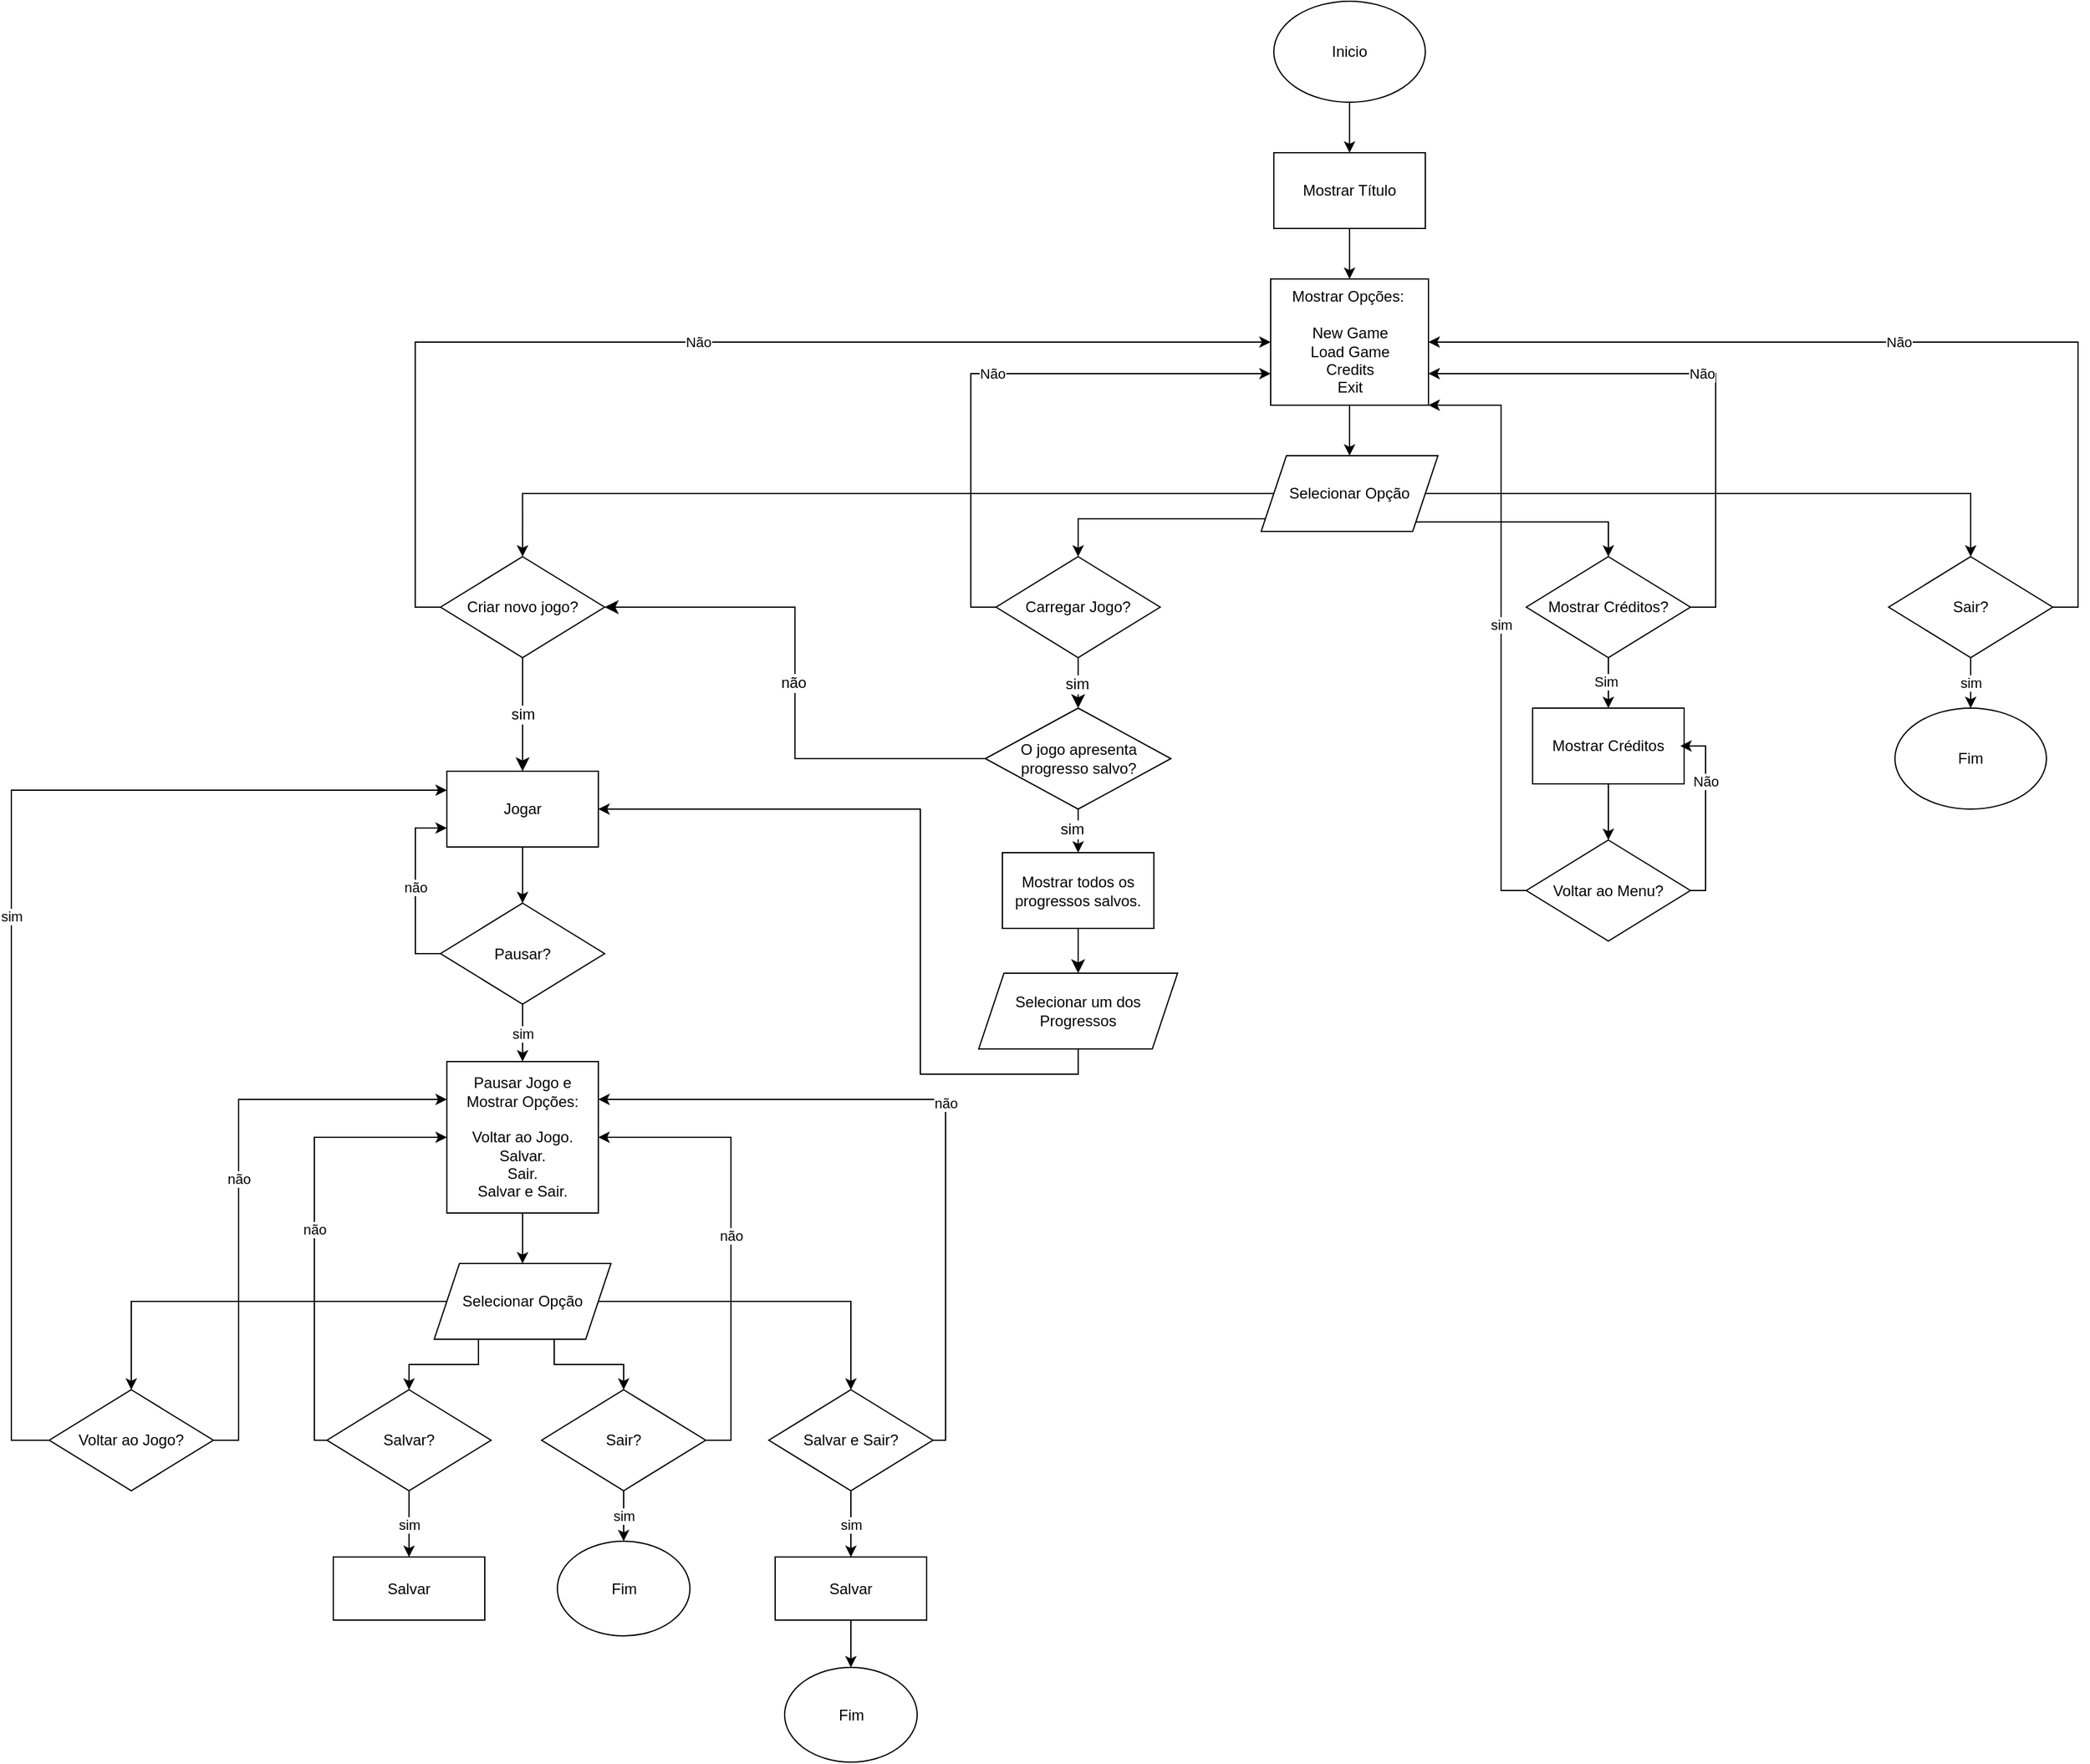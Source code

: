 <mxfile version="24.2.0" type="github">
  <diagram name="Page-1" id="WxHSlVrrccDbhy-CtQRo">
    <mxGraphModel dx="1801" dy="415" grid="1" gridSize="10" guides="1" tooltips="1" connect="1" arrows="1" fold="1" page="1" pageScale="1" pageWidth="827" pageHeight="1169" math="0" shadow="0">
      <root>
        <mxCell id="0" />
        <mxCell id="1" parent="0" />
        <mxCell id="YspUFZVMCCBwBX6qZ45Q-14" style="edgeStyle=orthogonalEdgeStyle;rounded=0;orthogonalLoop=1;jettySize=auto;html=1;exitX=0.5;exitY=1;exitDx=0;exitDy=0;entryX=0.5;entryY=0;entryDx=0;entryDy=0;" parent="1" source="YspUFZVMCCBwBX6qZ45Q-1" target="YspUFZVMCCBwBX6qZ45Q-3" edge="1">
          <mxGeometry relative="1" as="geometry" />
        </mxCell>
        <mxCell id="YspUFZVMCCBwBX6qZ45Q-1" value="Inicio" style="ellipse;whiteSpace=wrap;html=1;" parent="1" vertex="1">
          <mxGeometry x="340" width="120" height="80" as="geometry" />
        </mxCell>
        <mxCell id="YspUFZVMCCBwBX6qZ45Q-11" value="Não" style="edgeStyle=orthogonalEdgeStyle;rounded=0;orthogonalLoop=1;jettySize=auto;html=1;exitX=1;exitY=0.5;exitDx=0;exitDy=0;entryX=1;entryY=0.5;entryDx=0;entryDy=0;" parent="1" source="YspUFZVMCCBwBX6qZ45Q-2" target="YspUFZVMCCBwBX6qZ45Q-4" edge="1">
          <mxGeometry relative="1" as="geometry" />
        </mxCell>
        <mxCell id="YspUFZVMCCBwBX6qZ45Q-13" value="sim" style="edgeStyle=orthogonalEdgeStyle;rounded=0;orthogonalLoop=1;jettySize=auto;html=1;exitX=0.5;exitY=1;exitDx=0;exitDy=0;entryX=0.5;entryY=0;entryDx=0;entryDy=0;" parent="1" source="YspUFZVMCCBwBX6qZ45Q-2" target="YspUFZVMCCBwBX6qZ45Q-12" edge="1">
          <mxGeometry relative="1" as="geometry" />
        </mxCell>
        <mxCell id="YspUFZVMCCBwBX6qZ45Q-2" value="Sair?" style="rhombus;whiteSpace=wrap;html=1;" parent="1" vertex="1">
          <mxGeometry x="827" y="440" width="130" height="80" as="geometry" />
        </mxCell>
        <mxCell id="YspUFZVMCCBwBX6qZ45Q-15" style="edgeStyle=orthogonalEdgeStyle;rounded=0;orthogonalLoop=1;jettySize=auto;html=1;exitX=0.5;exitY=1;exitDx=0;exitDy=0;entryX=0.5;entryY=0;entryDx=0;entryDy=0;" parent="1" source="YspUFZVMCCBwBX6qZ45Q-3" target="YspUFZVMCCBwBX6qZ45Q-4" edge="1">
          <mxGeometry relative="1" as="geometry" />
        </mxCell>
        <mxCell id="YspUFZVMCCBwBX6qZ45Q-3" value="Mostrar Título" style="rounded=0;whiteSpace=wrap;html=1;" parent="1" vertex="1">
          <mxGeometry x="340" y="120" width="120" height="60" as="geometry" />
        </mxCell>
        <mxCell id="YspUFZVMCCBwBX6qZ45Q-32" style="edgeStyle=orthogonalEdgeStyle;rounded=0;orthogonalLoop=1;jettySize=auto;html=1;entryX=0.5;entryY=0;entryDx=0;entryDy=0;" parent="1" source="YspUFZVMCCBwBX6qZ45Q-4" target="YspUFZVMCCBwBX6qZ45Q-29" edge="1">
          <mxGeometry relative="1" as="geometry" />
        </mxCell>
        <mxCell id="YspUFZVMCCBwBX6qZ45Q-4" value="&lt;span style=&quot;background-color: initial;&quot;&gt;Mostrar Opções:&amp;nbsp;&lt;/span&gt;&lt;div&gt;&lt;br&gt;&lt;span style=&quot;background-color: initial;&quot;&gt;New Game&lt;/span&gt;&lt;br&gt;&lt;span style=&quot;background-color: initial;&quot;&gt;Load Game&lt;/span&gt;&lt;br&gt;&lt;span style=&quot;background-color: initial;&quot;&gt;Credits&lt;/span&gt;&lt;br&gt;&lt;span style=&quot;background-color: initial;&quot;&gt;Exit&lt;/span&gt;&lt;br&gt;&lt;/div&gt;" style="rounded=0;whiteSpace=wrap;html=1;align=center;" parent="1" vertex="1">
          <mxGeometry x="337.5" y="220" width="125" height="100" as="geometry" />
        </mxCell>
        <mxCell id="YspUFZVMCCBwBX6qZ45Q-10" value="Não" style="edgeStyle=orthogonalEdgeStyle;rounded=0;orthogonalLoop=1;jettySize=auto;html=1;exitX=1;exitY=0.5;exitDx=0;exitDy=0;entryX=1;entryY=0.75;entryDx=0;entryDy=0;" parent="1" source="YspUFZVMCCBwBX6qZ45Q-5" target="YspUFZVMCCBwBX6qZ45Q-4" edge="1">
          <mxGeometry relative="1" as="geometry" />
        </mxCell>
        <mxCell id="YspUFZVMCCBwBX6qZ45Q-18" style="edgeStyle=orthogonalEdgeStyle;rounded=0;orthogonalLoop=1;jettySize=auto;html=1;exitX=0.5;exitY=1;exitDx=0;exitDy=0;entryX=0.5;entryY=0;entryDx=0;entryDy=0;" parent="1" source="YspUFZVMCCBwBX6qZ45Q-5" target="YspUFZVMCCBwBX6qZ45Q-16" edge="1">
          <mxGeometry relative="1" as="geometry" />
        </mxCell>
        <mxCell id="YspUFZVMCCBwBX6qZ45Q-19" value="Sim" style="edgeLabel;html=1;align=center;verticalAlign=middle;resizable=0;points=[];" parent="YspUFZVMCCBwBX6qZ45Q-18" vertex="1" connectable="0">
          <mxGeometry x="-0.012" y="-1" relative="1" as="geometry">
            <mxPoint x="-1" y="-1" as="offset" />
          </mxGeometry>
        </mxCell>
        <mxCell id="YspUFZVMCCBwBX6qZ45Q-5" value="Mostrar Créditos?" style="rhombus;whiteSpace=wrap;html=1;" parent="1" vertex="1">
          <mxGeometry x="540" y="440" width="130" height="80" as="geometry" />
        </mxCell>
        <mxCell id="YspUFZVMCCBwBX6qZ45Q-9" value="Não" style="edgeStyle=orthogonalEdgeStyle;rounded=0;orthogonalLoop=1;jettySize=auto;html=1;exitX=0;exitY=0.5;exitDx=0;exitDy=0;entryX=0;entryY=0.75;entryDx=0;entryDy=0;" parent="1" source="YspUFZVMCCBwBX6qZ45Q-6" target="YspUFZVMCCBwBX6qZ45Q-4" edge="1">
          <mxGeometry relative="1" as="geometry" />
        </mxCell>
        <mxCell id="FCq9dhyRl8vlBRg7iOSl-1" style="edgeStyle=none;curved=1;rounded=0;orthogonalLoop=1;jettySize=auto;html=1;fontSize=12;startSize=8;endSize=8;" parent="1" source="YspUFZVMCCBwBX6qZ45Q-6" target="YspUFZVMCCBwBX6qZ45Q-25" edge="1">
          <mxGeometry relative="1" as="geometry" />
        </mxCell>
        <mxCell id="FCq9dhyRl8vlBRg7iOSl-2" value="sim" style="edgeLabel;html=1;align=center;verticalAlign=middle;resizable=0;points=[];fontSize=12;" parent="FCq9dhyRl8vlBRg7iOSl-1" vertex="1" connectable="0">
          <mxGeometry x="0.058" y="-1" relative="1" as="geometry">
            <mxPoint as="offset" />
          </mxGeometry>
        </mxCell>
        <mxCell id="YspUFZVMCCBwBX6qZ45Q-6" value="Carregar Jogo?" style="rhombus;whiteSpace=wrap;html=1;" parent="1" vertex="1">
          <mxGeometry x="120" y="440" width="130" height="80" as="geometry" />
        </mxCell>
        <mxCell id="YspUFZVMCCBwBX6qZ45Q-8" value="Não" style="edgeStyle=orthogonalEdgeStyle;rounded=0;orthogonalLoop=1;jettySize=auto;html=1;exitX=0;exitY=0.5;exitDx=0;exitDy=0;entryX=0;entryY=0.5;entryDx=0;entryDy=0;" parent="1" source="YspUFZVMCCBwBX6qZ45Q-7" target="YspUFZVMCCBwBX6qZ45Q-4" edge="1">
          <mxGeometry relative="1" as="geometry">
            <mxPoint x="310" y="300" as="targetPoint" />
          </mxGeometry>
        </mxCell>
        <mxCell id="FCq9dhyRl8vlBRg7iOSl-7" value="sim" style="edgeStyle=none;curved=1;rounded=0;orthogonalLoop=1;jettySize=auto;html=1;entryX=0.5;entryY=0;entryDx=0;entryDy=0;fontSize=12;startSize=8;endSize=8;" parent="1" source="YspUFZVMCCBwBX6qZ45Q-7" target="FCq9dhyRl8vlBRg7iOSl-6" edge="1">
          <mxGeometry relative="1" as="geometry" />
        </mxCell>
        <mxCell id="YspUFZVMCCBwBX6qZ45Q-12" value="Fim" style="ellipse;whiteSpace=wrap;html=1;" parent="1" vertex="1">
          <mxGeometry x="832" y="560" width="120" height="80" as="geometry" />
        </mxCell>
        <mxCell id="YspUFZVMCCBwBX6qZ45Q-21" style="edgeStyle=orthogonalEdgeStyle;rounded=0;orthogonalLoop=1;jettySize=auto;html=1;exitX=0.5;exitY=1;exitDx=0;exitDy=0;entryX=0.5;entryY=0;entryDx=0;entryDy=0;" parent="1" source="YspUFZVMCCBwBX6qZ45Q-16" target="YspUFZVMCCBwBX6qZ45Q-17" edge="1">
          <mxGeometry relative="1" as="geometry" />
        </mxCell>
        <mxCell id="YspUFZVMCCBwBX6qZ45Q-16" value="Mostrar Créditos" style="rounded=0;whiteSpace=wrap;html=1;" parent="1" vertex="1">
          <mxGeometry x="545" y="560" width="120" height="60" as="geometry" />
        </mxCell>
        <mxCell id="YspUFZVMCCBwBX6qZ45Q-22" value="Não" style="edgeStyle=orthogonalEdgeStyle;rounded=0;orthogonalLoop=1;jettySize=auto;html=1;exitX=1;exitY=0.5;exitDx=0;exitDy=0;" parent="1" source="YspUFZVMCCBwBX6qZ45Q-17" edge="1">
          <mxGeometry x="0.35" relative="1" as="geometry">
            <mxPoint x="662" y="590" as="targetPoint" />
            <Array as="points">
              <mxPoint x="682" y="705" />
              <mxPoint x="682" y="590" />
            </Array>
            <mxPoint as="offset" />
          </mxGeometry>
        </mxCell>
        <mxCell id="YspUFZVMCCBwBX6qZ45Q-30" value="sim" style="edgeStyle=orthogonalEdgeStyle;rounded=0;orthogonalLoop=1;jettySize=auto;html=1;entryX=1;entryY=1;entryDx=0;entryDy=0;" parent="1" source="YspUFZVMCCBwBX6qZ45Q-17" target="YspUFZVMCCBwBX6qZ45Q-4" edge="1">
          <mxGeometry relative="1" as="geometry">
            <Array as="points">
              <mxPoint x="520" y="705" />
              <mxPoint x="520" y="320" />
            </Array>
          </mxGeometry>
        </mxCell>
        <mxCell id="YspUFZVMCCBwBX6qZ45Q-17" value="Voltar ao Menu?" style="rhombus;whiteSpace=wrap;html=1;" parent="1" vertex="1">
          <mxGeometry x="540" y="664.5" width="130" height="80" as="geometry" />
        </mxCell>
        <mxCell id="FCq9dhyRl8vlBRg7iOSl-15" style="edgeStyle=none;curved=1;rounded=0;orthogonalLoop=1;jettySize=auto;html=1;entryX=0.5;entryY=0;entryDx=0;entryDy=0;fontSize=12;startSize=8;endSize=8;" parent="1" source="YspUFZVMCCBwBX6qZ45Q-24" target="YspUFZVMCCBwBX6qZ45Q-34" edge="1">
          <mxGeometry relative="1" as="geometry" />
        </mxCell>
        <mxCell id="YspUFZVMCCBwBX6qZ45Q-24" value="Mostrar todos os progressos salvos." style="rounded=0;whiteSpace=wrap;html=1;" parent="1" vertex="1">
          <mxGeometry x="125" y="674.5" width="120" height="60" as="geometry" />
        </mxCell>
        <mxCell id="YspUFZVMCCBwBX6qZ45Q-27" style="edgeStyle=orthogonalEdgeStyle;rounded=0;orthogonalLoop=1;jettySize=auto;html=1;entryX=0.5;entryY=0;entryDx=0;entryDy=0;" parent="1" source="YspUFZVMCCBwBX6qZ45Q-25" target="YspUFZVMCCBwBX6qZ45Q-24" edge="1">
          <mxGeometry relative="1" as="geometry" />
        </mxCell>
        <mxCell id="FCq9dhyRl8vlBRg7iOSl-3" value="sim" style="edgeLabel;html=1;align=center;verticalAlign=middle;resizable=0;points=[];fontSize=12;" parent="YspUFZVMCCBwBX6qZ45Q-27" vertex="1" connectable="0">
          <mxGeometry x="0.051" y="5" relative="1" as="geometry">
            <mxPoint as="offset" />
          </mxGeometry>
        </mxCell>
        <mxCell id="FCq9dhyRl8vlBRg7iOSl-13" value="não&amp;nbsp;" style="edgeStyle=orthogonalEdgeStyle;rounded=0;orthogonalLoop=1;jettySize=auto;html=1;entryX=1;entryY=0.5;entryDx=0;entryDy=0;fontSize=12;startSize=8;endSize=8;" parent="1" source="YspUFZVMCCBwBX6qZ45Q-25" target="YspUFZVMCCBwBX6qZ45Q-7" edge="1">
          <mxGeometry relative="1" as="geometry">
            <mxPoint x="200" y="600" as="sourcePoint" />
          </mxGeometry>
        </mxCell>
        <mxCell id="YspUFZVMCCBwBX6qZ45Q-31" style="edgeStyle=orthogonalEdgeStyle;rounded=0;orthogonalLoop=1;jettySize=auto;html=1;exitX=0;exitY=0.5;exitDx=0;exitDy=0;entryX=0.5;entryY=0;entryDx=0;entryDy=0;" parent="1" source="YspUFZVMCCBwBX6qZ45Q-29" target="YspUFZVMCCBwBX6qZ45Q-7" edge="1">
          <mxGeometry relative="1" as="geometry">
            <Array as="points">
              <mxPoint x="-255" y="390" />
            </Array>
          </mxGeometry>
        </mxCell>
        <mxCell id="YspUFZVMCCBwBX6qZ45Q-33" style="edgeStyle=orthogonalEdgeStyle;rounded=0;orthogonalLoop=1;jettySize=auto;html=1;exitX=0;exitY=0.75;exitDx=0;exitDy=0;entryX=0.5;entryY=0;entryDx=0;entryDy=0;" parent="1" source="YspUFZVMCCBwBX6qZ45Q-29" target="YspUFZVMCCBwBX6qZ45Q-6" edge="1">
          <mxGeometry relative="1" as="geometry">
            <Array as="points">
              <mxPoint x="335" y="410" />
              <mxPoint x="185" y="410" />
            </Array>
          </mxGeometry>
        </mxCell>
        <mxCell id="YspUFZVMCCBwBX6qZ45Q-35" style="edgeStyle=orthogonalEdgeStyle;rounded=0;orthogonalLoop=1;jettySize=auto;html=1;entryX=0.5;entryY=0;entryDx=0;entryDy=0;exitX=1;exitY=1;exitDx=0;exitDy=0;" parent="1" source="YspUFZVMCCBwBX6qZ45Q-29" target="YspUFZVMCCBwBX6qZ45Q-5" edge="1">
          <mxGeometry relative="1" as="geometry" />
        </mxCell>
        <mxCell id="YspUFZVMCCBwBX6qZ45Q-36" style="edgeStyle=orthogonalEdgeStyle;rounded=0;orthogonalLoop=1;jettySize=auto;html=1;exitX=1;exitY=0.5;exitDx=0;exitDy=0;entryX=0.5;entryY=0;entryDx=0;entryDy=0;" parent="1" source="YspUFZVMCCBwBX6qZ45Q-29" target="YspUFZVMCCBwBX6qZ45Q-2" edge="1">
          <mxGeometry relative="1" as="geometry" />
        </mxCell>
        <mxCell id="YspUFZVMCCBwBX6qZ45Q-29" value="Selecionar Opção" style="shape=parallelogram;perimeter=parallelogramPerimeter;whiteSpace=wrap;html=1;fixedSize=1;" parent="1" vertex="1">
          <mxGeometry x="330" y="360" width="140" height="60" as="geometry" />
        </mxCell>
        <mxCell id="f6sVQq6hYeBipfgY6K42-18" style="edgeStyle=orthogonalEdgeStyle;rounded=0;orthogonalLoop=1;jettySize=auto;html=1;entryX=1;entryY=0.5;entryDx=0;entryDy=0;" edge="1" parent="1" source="YspUFZVMCCBwBX6qZ45Q-34" target="FCq9dhyRl8vlBRg7iOSl-6">
          <mxGeometry relative="1" as="geometry">
            <Array as="points">
              <mxPoint x="185" y="850" />
              <mxPoint x="60" y="850" />
              <mxPoint x="60" y="640" />
            </Array>
          </mxGeometry>
        </mxCell>
        <mxCell id="YspUFZVMCCBwBX6qZ45Q-34" value="Selecionar um dos Progressos" style="shape=parallelogram;perimeter=parallelogramPerimeter;whiteSpace=wrap;html=1;fixedSize=1;" parent="1" vertex="1">
          <mxGeometry x="106.25" y="770" width="157.5" height="60" as="geometry" />
        </mxCell>
        <mxCell id="f6sVQq6hYeBipfgY6K42-2" style="edgeStyle=orthogonalEdgeStyle;rounded=0;orthogonalLoop=1;jettySize=auto;html=1;entryX=0.5;entryY=0;entryDx=0;entryDy=0;" edge="1" parent="1" source="FCq9dhyRl8vlBRg7iOSl-6" target="f6sVQq6hYeBipfgY6K42-1">
          <mxGeometry relative="1" as="geometry" />
        </mxCell>
        <mxCell id="FCq9dhyRl8vlBRg7iOSl-6" value="Jogar" style="rounded=0;whiteSpace=wrap;html=1;" parent="1" vertex="1">
          <mxGeometry x="-315.06" y="610" width="120" height="60" as="geometry" />
        </mxCell>
        <mxCell id="YspUFZVMCCBwBX6qZ45Q-7" value="Criar novo jogo?" style="rhombus;whiteSpace=wrap;html=1;direction=east;" parent="1" vertex="1">
          <mxGeometry x="-320.06" y="440" width="130" height="80" as="geometry" />
        </mxCell>
        <mxCell id="FCq9dhyRl8vlBRg7iOSl-11" style="edgeStyle=none;curved=1;rounded=0;orthogonalLoop=1;jettySize=auto;html=1;entryX=0;entryY=0.5;entryDx=0;entryDy=0;fontSize=12;startSize=8;endSize=8;" parent="1" source="YspUFZVMCCBwBX6qZ45Q-25" target="YspUFZVMCCBwBX6qZ45Q-25" edge="1">
          <mxGeometry relative="1" as="geometry" />
        </mxCell>
        <mxCell id="FCq9dhyRl8vlBRg7iOSl-17" value="" style="edgeStyle=orthogonalEdgeStyle;rounded=0;orthogonalLoop=1;jettySize=auto;html=1;entryX=1;entryY=0.5;entryDx=0;entryDy=0;fontSize=12;startSize=8;endSize=8;" parent="1" target="YspUFZVMCCBwBX6qZ45Q-25" edge="1">
          <mxGeometry relative="1" as="geometry">
            <mxPoint x="200" y="600" as="sourcePoint" />
            <mxPoint x="-50" y="480" as="targetPoint" />
          </mxGeometry>
        </mxCell>
        <mxCell id="YspUFZVMCCBwBX6qZ45Q-25" value="O jogo apresenta progresso salvo?" style="rhombus;whiteSpace=wrap;html=1;" parent="1" vertex="1">
          <mxGeometry x="111.5" y="560" width="147" height="80" as="geometry" />
        </mxCell>
        <mxCell id="f6sVQq6hYeBipfgY6K42-5" value="sim" style="edgeStyle=orthogonalEdgeStyle;rounded=0;orthogonalLoop=1;jettySize=auto;html=1;entryX=0.5;entryY=0;entryDx=0;entryDy=0;" edge="1" parent="1" source="f6sVQq6hYeBipfgY6K42-1" target="f6sVQq6hYeBipfgY6K42-4">
          <mxGeometry relative="1" as="geometry" />
        </mxCell>
        <mxCell id="f6sVQq6hYeBipfgY6K42-24" value="não" style="edgeStyle=orthogonalEdgeStyle;rounded=0;orthogonalLoop=1;jettySize=auto;html=1;entryX=0;entryY=0.75;entryDx=0;entryDy=0;" edge="1" parent="1" source="f6sVQq6hYeBipfgY6K42-1" target="FCq9dhyRl8vlBRg7iOSl-6">
          <mxGeometry relative="1" as="geometry">
            <Array as="points">
              <mxPoint x="-340" y="755" />
              <mxPoint x="-340" y="655" />
            </Array>
          </mxGeometry>
        </mxCell>
        <mxCell id="f6sVQq6hYeBipfgY6K42-1" value="Pausar?" style="rhombus;whiteSpace=wrap;html=1;direction=east;" vertex="1" parent="1">
          <mxGeometry x="-320.06" y="714.5" width="130" height="80" as="geometry" />
        </mxCell>
        <mxCell id="f6sVQq6hYeBipfgY6K42-11" style="edgeStyle=orthogonalEdgeStyle;rounded=0;orthogonalLoop=1;jettySize=auto;html=1;entryX=0.5;entryY=0;entryDx=0;entryDy=0;" edge="1" parent="1" source="f6sVQq6hYeBipfgY6K42-4" target="f6sVQq6hYeBipfgY6K42-10">
          <mxGeometry relative="1" as="geometry" />
        </mxCell>
        <mxCell id="f6sVQq6hYeBipfgY6K42-4" value="Pausar Jogo e Mostrar Opções:&lt;div&gt;&lt;br&gt;&lt;/div&gt;&lt;div&gt;Voltar ao Jogo.&lt;/div&gt;&lt;div&gt;Salvar.&lt;/div&gt;&lt;div&gt;Sair.&lt;/div&gt;&lt;div&gt;Salvar e Sair.&lt;/div&gt;" style="rounded=0;whiteSpace=wrap;html=1;" vertex="1" parent="1">
          <mxGeometry x="-315.06" y="840" width="120" height="120" as="geometry" />
        </mxCell>
        <mxCell id="f6sVQq6hYeBipfgY6K42-23" value="não" style="edgeStyle=orthogonalEdgeStyle;rounded=0;orthogonalLoop=1;jettySize=auto;html=1;entryX=0;entryY=0.25;entryDx=0;entryDy=0;" edge="1" parent="1" source="f6sVQq6hYeBipfgY6K42-6" target="f6sVQq6hYeBipfgY6K42-4">
          <mxGeometry relative="1" as="geometry">
            <Array as="points">
              <mxPoint x="-480" y="1140" />
              <mxPoint x="-480" y="870" />
            </Array>
          </mxGeometry>
        </mxCell>
        <mxCell id="f6sVQq6hYeBipfgY6K42-25" value="sim" style="edgeStyle=orthogonalEdgeStyle;rounded=0;orthogonalLoop=1;jettySize=auto;html=1;entryX=0;entryY=0.25;entryDx=0;entryDy=0;" edge="1" parent="1" source="f6sVQq6hYeBipfgY6K42-6" target="FCq9dhyRl8vlBRg7iOSl-6">
          <mxGeometry relative="1" as="geometry">
            <Array as="points">
              <mxPoint x="-660" y="1140" />
              <mxPoint x="-660" y="625" />
            </Array>
          </mxGeometry>
        </mxCell>
        <mxCell id="f6sVQq6hYeBipfgY6K42-6" value="Voltar ao Jogo?" style="rhombus;whiteSpace=wrap;html=1;direction=east;" vertex="1" parent="1">
          <mxGeometry x="-630" y="1100" width="130" height="80" as="geometry" />
        </mxCell>
        <mxCell id="f6sVQq6hYeBipfgY6K42-20" value="sim" style="edgeStyle=orthogonalEdgeStyle;rounded=0;orthogonalLoop=1;jettySize=auto;html=1;entryX=0.5;entryY=0;entryDx=0;entryDy=0;" edge="1" parent="1" source="f6sVQq6hYeBipfgY6K42-7" target="f6sVQq6hYeBipfgY6K42-19">
          <mxGeometry relative="1" as="geometry" />
        </mxCell>
        <mxCell id="f6sVQq6hYeBipfgY6K42-21" value="não" style="edgeStyle=orthogonalEdgeStyle;rounded=0;orthogonalLoop=1;jettySize=auto;html=1;entryX=0;entryY=0.5;entryDx=0;entryDy=0;" edge="1" parent="1" source="f6sVQq6hYeBipfgY6K42-7" target="f6sVQq6hYeBipfgY6K42-4">
          <mxGeometry relative="1" as="geometry">
            <Array as="points">
              <mxPoint x="-420" y="1140" />
              <mxPoint x="-420" y="900" />
            </Array>
          </mxGeometry>
        </mxCell>
        <mxCell id="f6sVQq6hYeBipfgY6K42-7" value="Salvar?" style="rhombus;whiteSpace=wrap;html=1;direction=east;" vertex="1" parent="1">
          <mxGeometry x="-410" y="1100" width="130" height="80" as="geometry" />
        </mxCell>
        <mxCell id="f6sVQq6hYeBipfgY6K42-27" value="não" style="edgeStyle=orthogonalEdgeStyle;rounded=0;orthogonalLoop=1;jettySize=auto;html=1;entryX=1;entryY=0.5;entryDx=0;entryDy=0;" edge="1" parent="1" source="f6sVQq6hYeBipfgY6K42-8" target="f6sVQq6hYeBipfgY6K42-4">
          <mxGeometry relative="1" as="geometry">
            <Array as="points">
              <mxPoint x="-90" y="1140" />
              <mxPoint x="-90" y="900" />
            </Array>
          </mxGeometry>
        </mxCell>
        <mxCell id="f6sVQq6hYeBipfgY6K42-30" value="sim" style="edgeStyle=orthogonalEdgeStyle;rounded=0;orthogonalLoop=1;jettySize=auto;html=1;entryX=0.5;entryY=0;entryDx=0;entryDy=0;" edge="1" parent="1" source="f6sVQq6hYeBipfgY6K42-8" target="f6sVQq6hYeBipfgY6K42-29">
          <mxGeometry relative="1" as="geometry" />
        </mxCell>
        <mxCell id="f6sVQq6hYeBipfgY6K42-8" value="Sair?" style="rhombus;whiteSpace=wrap;html=1;direction=east;" vertex="1" parent="1">
          <mxGeometry x="-240" y="1100" width="130" height="80" as="geometry" />
        </mxCell>
        <mxCell id="f6sVQq6hYeBipfgY6K42-31" value="não" style="edgeStyle=orthogonalEdgeStyle;rounded=0;orthogonalLoop=1;jettySize=auto;html=1;entryX=1;entryY=0.25;entryDx=0;entryDy=0;" edge="1" parent="1" source="f6sVQq6hYeBipfgY6K42-9" target="f6sVQq6hYeBipfgY6K42-4">
          <mxGeometry relative="1" as="geometry">
            <Array as="points">
              <mxPoint x="80" y="1140" />
              <mxPoint x="80" y="870" />
            </Array>
          </mxGeometry>
        </mxCell>
        <mxCell id="f6sVQq6hYeBipfgY6K42-33" value="sim" style="edgeStyle=orthogonalEdgeStyle;rounded=0;orthogonalLoop=1;jettySize=auto;html=1;entryX=0.5;entryY=0;entryDx=0;entryDy=0;" edge="1" parent="1" source="f6sVQq6hYeBipfgY6K42-9" target="f6sVQq6hYeBipfgY6K42-32">
          <mxGeometry relative="1" as="geometry" />
        </mxCell>
        <mxCell id="f6sVQq6hYeBipfgY6K42-9" value="Salvar e Sair?" style="rhombus;whiteSpace=wrap;html=1;direction=east;" vertex="1" parent="1">
          <mxGeometry x="-60" y="1100" width="130" height="80" as="geometry" />
        </mxCell>
        <mxCell id="f6sVQq6hYeBipfgY6K42-13" style="edgeStyle=orthogonalEdgeStyle;rounded=0;orthogonalLoop=1;jettySize=auto;html=1;" edge="1" parent="1" source="f6sVQq6hYeBipfgY6K42-10" target="f6sVQq6hYeBipfgY6K42-6">
          <mxGeometry relative="1" as="geometry" />
        </mxCell>
        <mxCell id="f6sVQq6hYeBipfgY6K42-14" style="edgeStyle=orthogonalEdgeStyle;rounded=0;orthogonalLoop=1;jettySize=auto;html=1;entryX=0.5;entryY=0;entryDx=0;entryDy=0;" edge="1" parent="1" source="f6sVQq6hYeBipfgY6K42-10" target="f6sVQq6hYeBipfgY6K42-7">
          <mxGeometry relative="1" as="geometry">
            <Array as="points">
              <mxPoint x="-290" y="1080" />
              <mxPoint x="-345" y="1080" />
            </Array>
          </mxGeometry>
        </mxCell>
        <mxCell id="f6sVQq6hYeBipfgY6K42-15" style="edgeStyle=orthogonalEdgeStyle;rounded=0;orthogonalLoop=1;jettySize=auto;html=1;entryX=0.5;entryY=0;entryDx=0;entryDy=0;" edge="1" parent="1" source="f6sVQq6hYeBipfgY6K42-10" target="f6sVQq6hYeBipfgY6K42-8">
          <mxGeometry relative="1" as="geometry">
            <Array as="points">
              <mxPoint x="-230" y="1080" />
              <mxPoint x="-175" y="1080" />
            </Array>
          </mxGeometry>
        </mxCell>
        <mxCell id="f6sVQq6hYeBipfgY6K42-16" style="edgeStyle=orthogonalEdgeStyle;rounded=0;orthogonalLoop=1;jettySize=auto;html=1;entryX=0.5;entryY=0;entryDx=0;entryDy=0;" edge="1" parent="1" source="f6sVQq6hYeBipfgY6K42-10" target="f6sVQq6hYeBipfgY6K42-9">
          <mxGeometry relative="1" as="geometry" />
        </mxCell>
        <mxCell id="f6sVQq6hYeBipfgY6K42-10" value="Selecionar Opção" style="shape=parallelogram;perimeter=parallelogramPerimeter;whiteSpace=wrap;html=1;fixedSize=1;" vertex="1" parent="1">
          <mxGeometry x="-325.06" y="1000" width="140" height="60" as="geometry" />
        </mxCell>
        <mxCell id="f6sVQq6hYeBipfgY6K42-19" value="Salvar" style="rounded=0;whiteSpace=wrap;html=1;" vertex="1" parent="1">
          <mxGeometry x="-405" y="1232.5" width="120" height="50" as="geometry" />
        </mxCell>
        <mxCell id="f6sVQq6hYeBipfgY6K42-29" value="Fim" style="ellipse;whiteSpace=wrap;html=1;" vertex="1" parent="1">
          <mxGeometry x="-227.5" y="1220" width="105" height="75" as="geometry" />
        </mxCell>
        <mxCell id="f6sVQq6hYeBipfgY6K42-35" style="edgeStyle=orthogonalEdgeStyle;rounded=0;orthogonalLoop=1;jettySize=auto;html=1;entryX=0.5;entryY=0;entryDx=0;entryDy=0;" edge="1" parent="1" source="f6sVQq6hYeBipfgY6K42-32" target="f6sVQq6hYeBipfgY6K42-34">
          <mxGeometry relative="1" as="geometry" />
        </mxCell>
        <mxCell id="f6sVQq6hYeBipfgY6K42-32" value="Salvar" style="rounded=0;whiteSpace=wrap;html=1;" vertex="1" parent="1">
          <mxGeometry x="-55" y="1232.5" width="120" height="50" as="geometry" />
        </mxCell>
        <mxCell id="f6sVQq6hYeBipfgY6K42-34" value="Fim" style="ellipse;whiteSpace=wrap;html=1;" vertex="1" parent="1">
          <mxGeometry x="-47.5" y="1320" width="105" height="75" as="geometry" />
        </mxCell>
      </root>
    </mxGraphModel>
  </diagram>
</mxfile>
